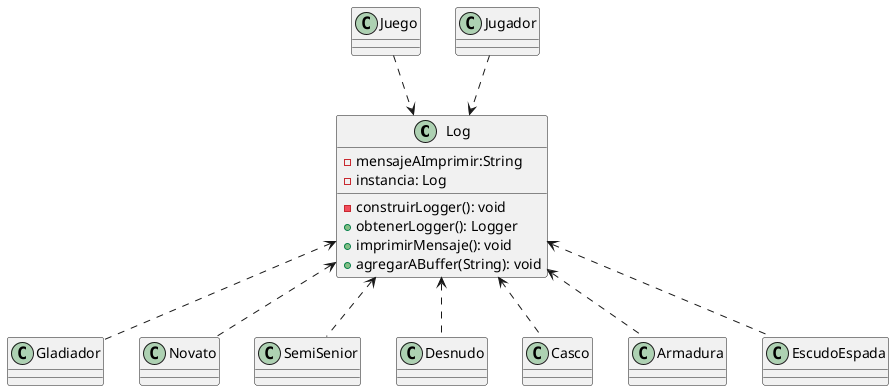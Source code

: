 @startuml


class Log {
  - mensajeAImprimir:String
  - construirLogger(): void
  + obtenerLogger(): Logger
  + imprimirMensaje(): void
  + agregarABuffer(String): void
   - instancia: Log

}

Log <-. Gladiador
Log <-. Novato
Log <-. SemiSenior
Juego .-> Log
Jugador .-> Log
Log <-. Desnudo
Log <-. Casco
Log <-. Armadura
Log <-. EscudoEspada
@enduml
// podemos incluir esto pero complejiza lo que se quiere mostrar sin aportar mucho mas
